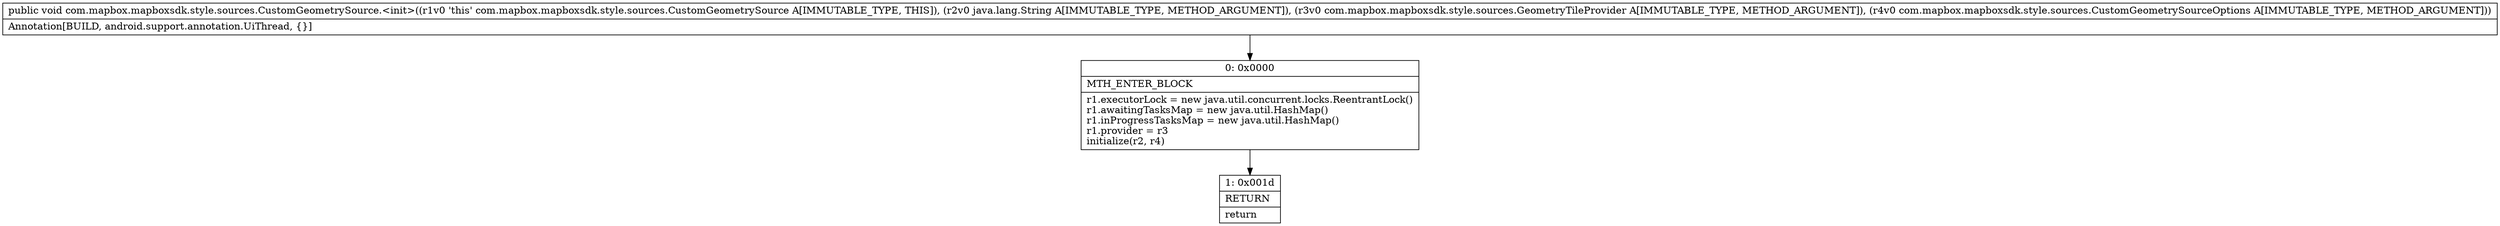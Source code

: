 digraph "CFG forcom.mapbox.mapboxsdk.style.sources.CustomGeometrySource.\<init\>(Ljava\/lang\/String;Lcom\/mapbox\/mapboxsdk\/style\/sources\/GeometryTileProvider;Lcom\/mapbox\/mapboxsdk\/style\/sources\/CustomGeometrySourceOptions;)V" {
Node_0 [shape=record,label="{0\:\ 0x0000|MTH_ENTER_BLOCK\l|r1.executorLock = new java.util.concurrent.locks.ReentrantLock()\lr1.awaitingTasksMap = new java.util.HashMap()\lr1.inProgressTasksMap = new java.util.HashMap()\lr1.provider = r3\linitialize(r2, r4)\l}"];
Node_1 [shape=record,label="{1\:\ 0x001d|RETURN\l|return\l}"];
MethodNode[shape=record,label="{public void com.mapbox.mapboxsdk.style.sources.CustomGeometrySource.\<init\>((r1v0 'this' com.mapbox.mapboxsdk.style.sources.CustomGeometrySource A[IMMUTABLE_TYPE, THIS]), (r2v0 java.lang.String A[IMMUTABLE_TYPE, METHOD_ARGUMENT]), (r3v0 com.mapbox.mapboxsdk.style.sources.GeometryTileProvider A[IMMUTABLE_TYPE, METHOD_ARGUMENT]), (r4v0 com.mapbox.mapboxsdk.style.sources.CustomGeometrySourceOptions A[IMMUTABLE_TYPE, METHOD_ARGUMENT]))  | Annotation[BUILD, android.support.annotation.UiThread, \{\}]\l}"];
MethodNode -> Node_0;
Node_0 -> Node_1;
}

